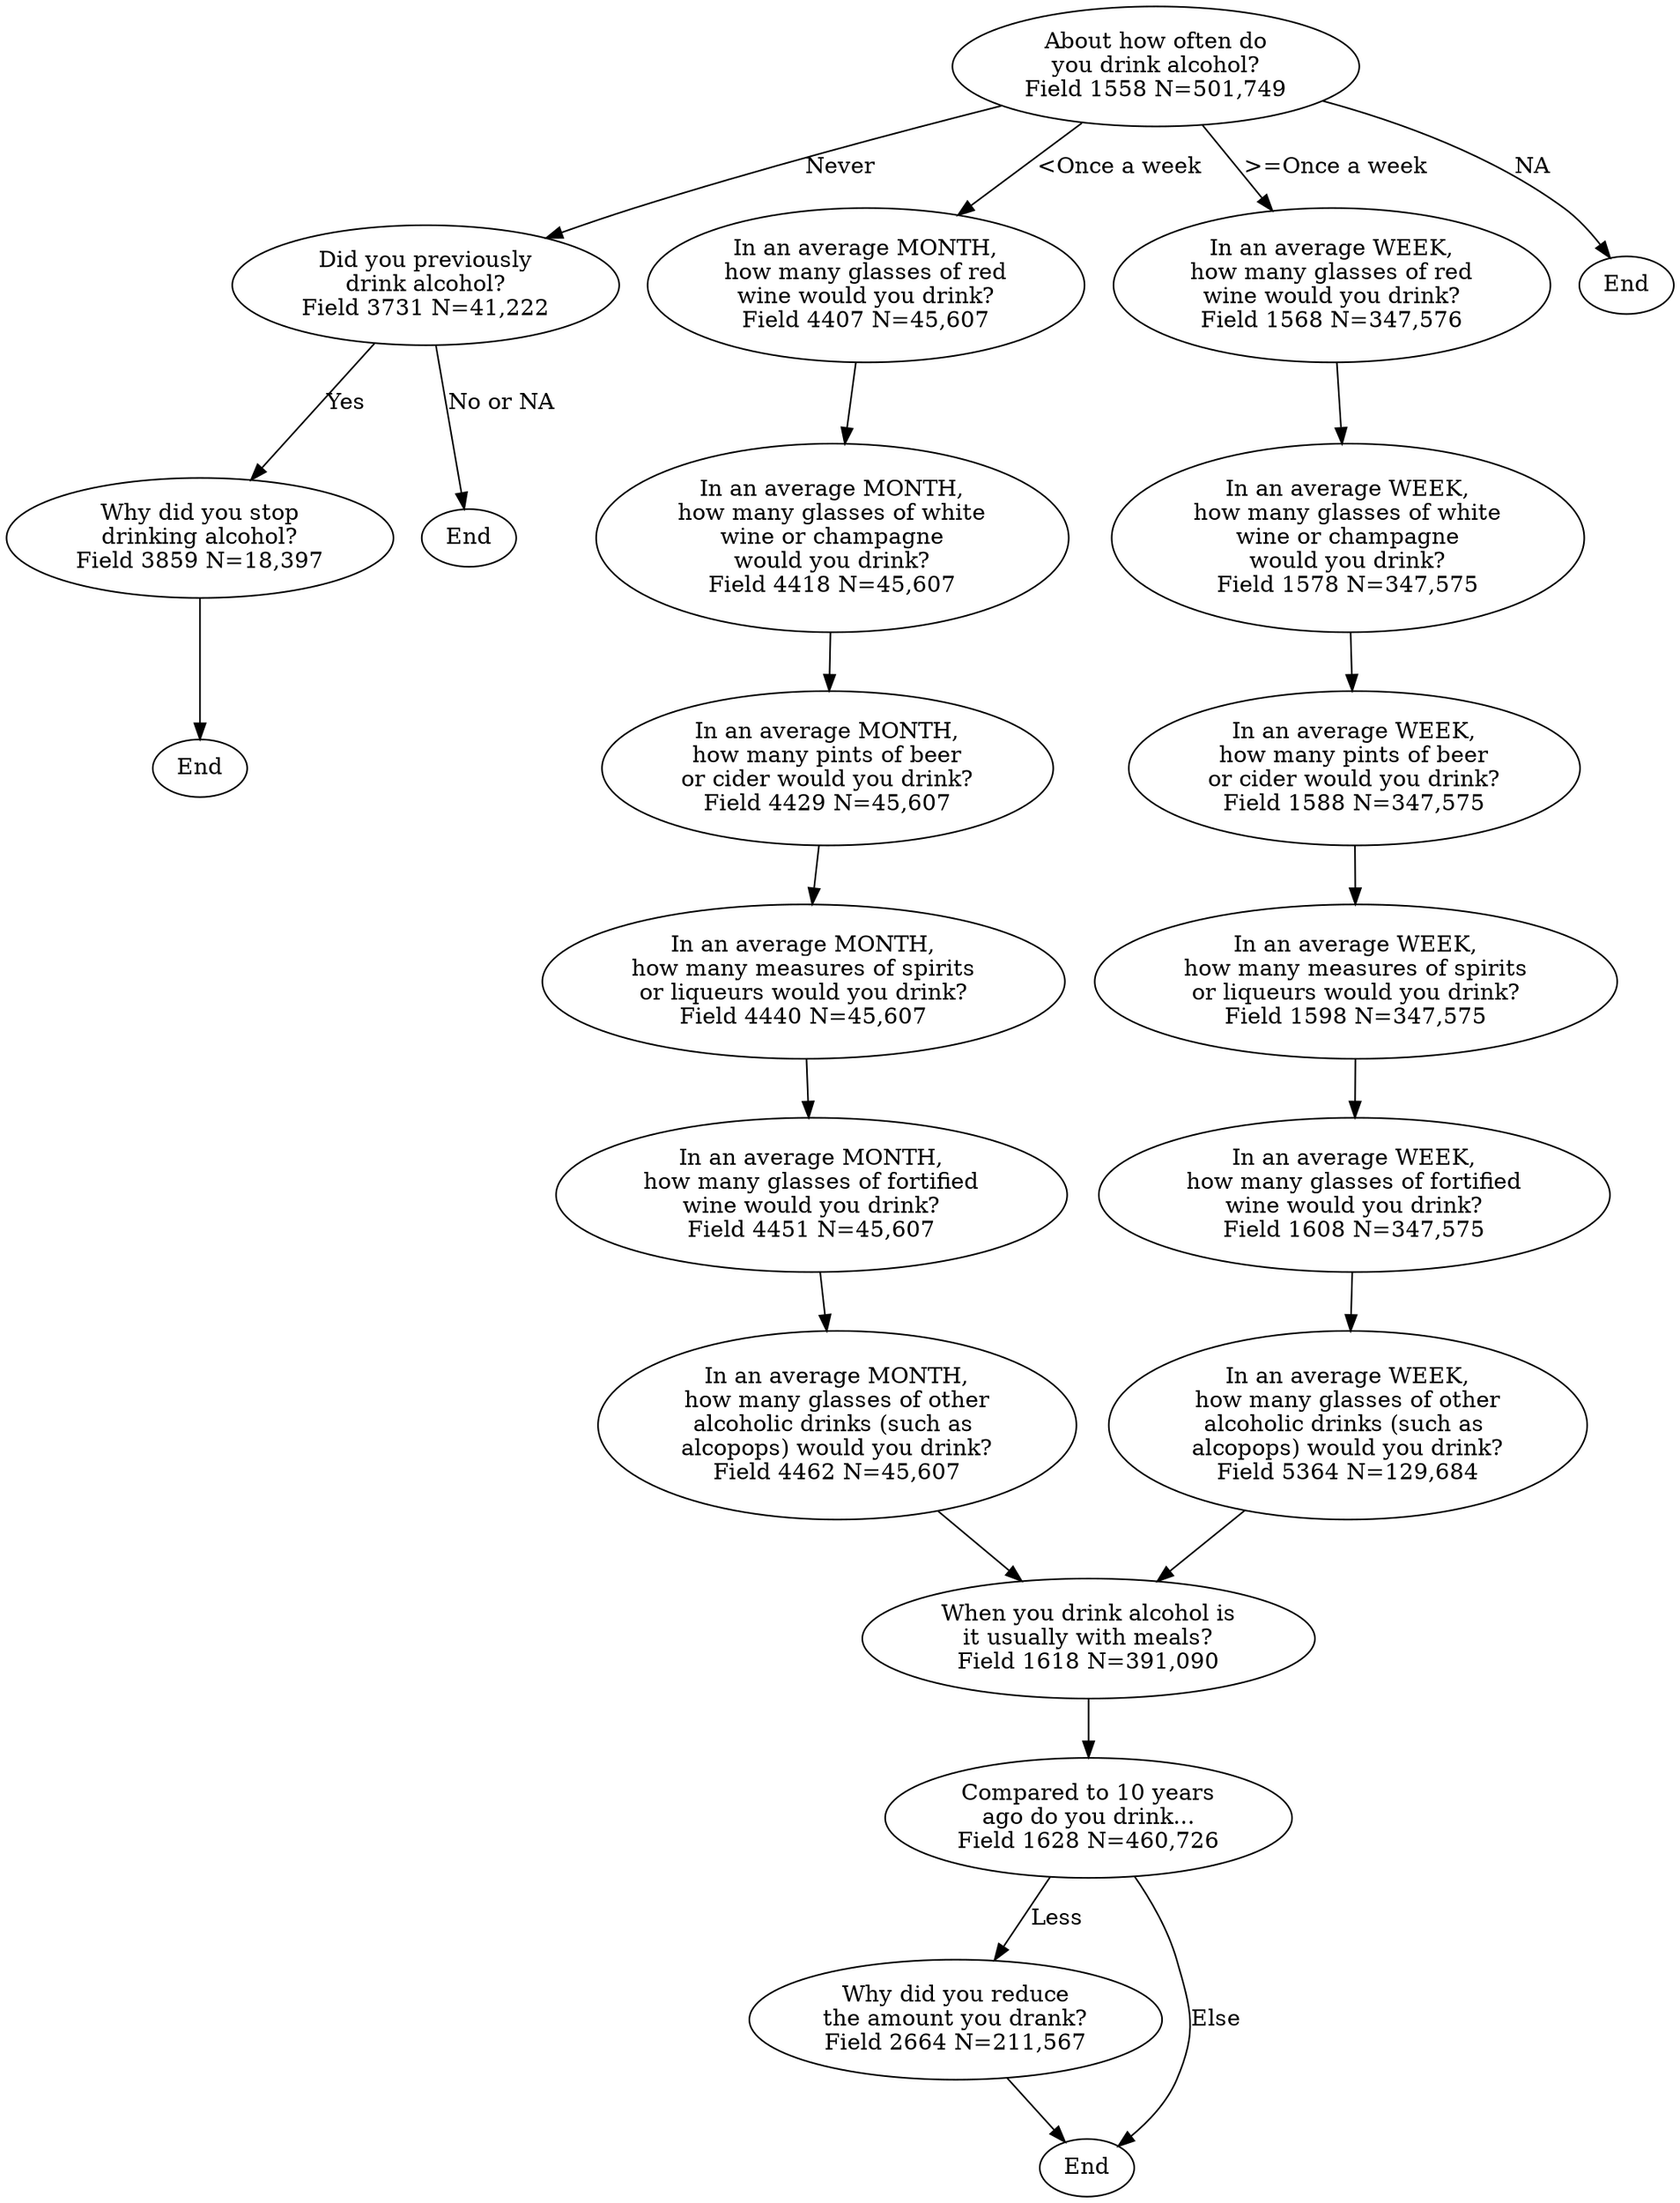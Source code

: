 digraph {
	//Nodes (Questions)
	A1[label="About how often do\nyou drink alcohol?\nField 1558 N=501,749"]
	A1A[label="Did you previously\ndrink alcohol?\nField 3731 N=41,222"]
	
	A2B[label="In an average MONTH,\nhow many glasses of red\nwine would you drink?\nField 4407 N=45,607"]
	A2C[label="In an average MONTH,\nhow many glasses of white\nwine or champagne\nwould you drink?\nField 4418 N=45,607"]
	A2E[label="In an average MONTH,\nhow many pints of beer\nor cider would you drink?\nField 4429 N=45,607"]
	A2A[label="In an average MONTH,\nhow many measures of spirits\nor liqueurs would you drink?\nField 4440 N=45,607"]
	A2F[label="In an average MONTH,\nhow many glasses of fortified\nwine would you drink?\nField 4451 N=45,607"]
	A2G[label="In an average MONTH,\nhow many glasses of other\nalcoholic drinks (such as \nalcopops) would you drink?\nField 4462 N=45,607"]

	A3B[label="In an average WEEK,\nhow many glasses of red\nwine would you drink?\nField 1568 N=347,576"]
	A3C[label="In an average WEEK,\nhow many glasses of white\nwine or champagne\nwould you drink?\nField 1578 N=347,575"]
	A3E[label="In an average WEEK,\nhow many pints of beer\nor cider would you drink?\nField 1588 N=347,575"]
	A3A[label="In an average WEEK,\nhow many measures of spirits\nor liqueurs would you drink?\nField 1598 N=347,575"]
	A3F[label="In an average WEEK,\nhow many glasses of fortified\nwine would you drink?\nField 1608 N=347,575"]
	A3G[label="In an average WEEK,\nhow many glasses of other\nalcoholic drinks (such as \nalcopops) would you drink?\nField 5364 N=129,684"]

	A5[label="When you drink alcohol is\nit usually with meals?\nField 1618 N=391,090"]

	A6[label="Compared to 10 years\nago do you drink...\nField 1628 N=460,726"]

	A7[label="Why did you reduce\nthe amount you drank?\nField 2664 N=211,567"]
	A7A[label="Why did you stop\ndrinking alcohol?\nField 3859 N=18,397"]

	End2[label="End"]
	End3[label="End"]
	End4[label="End"]

	//Edges (Routing Logic)
	A1 -> A2B[label="<Once a week"]
	A1 -> A1A[label="Never"]
	A1 -> End[label="NA"]
	A1 -> A3B[label=">=Once a week"]

	A1A -> End2[label="No or NA"]
	A1A -> A7A[label="Yes"]

	A2B -> A2C
	A2C -> A2E
	A2E -> A2A
	A2A -> A2F
	A2F -> A2G
	A2G -> A5

	A3B -> A3C
	A3C -> A3E
	A3E -> A3A
	A3A -> A3F
	A3F -> A3G
	A3G -> A5

	A5 -> A6

	A6 -> A7[label="Less"]
	A6 -> End3[label="Else"]

	A7 -> End3

	A7A -> End4
}
